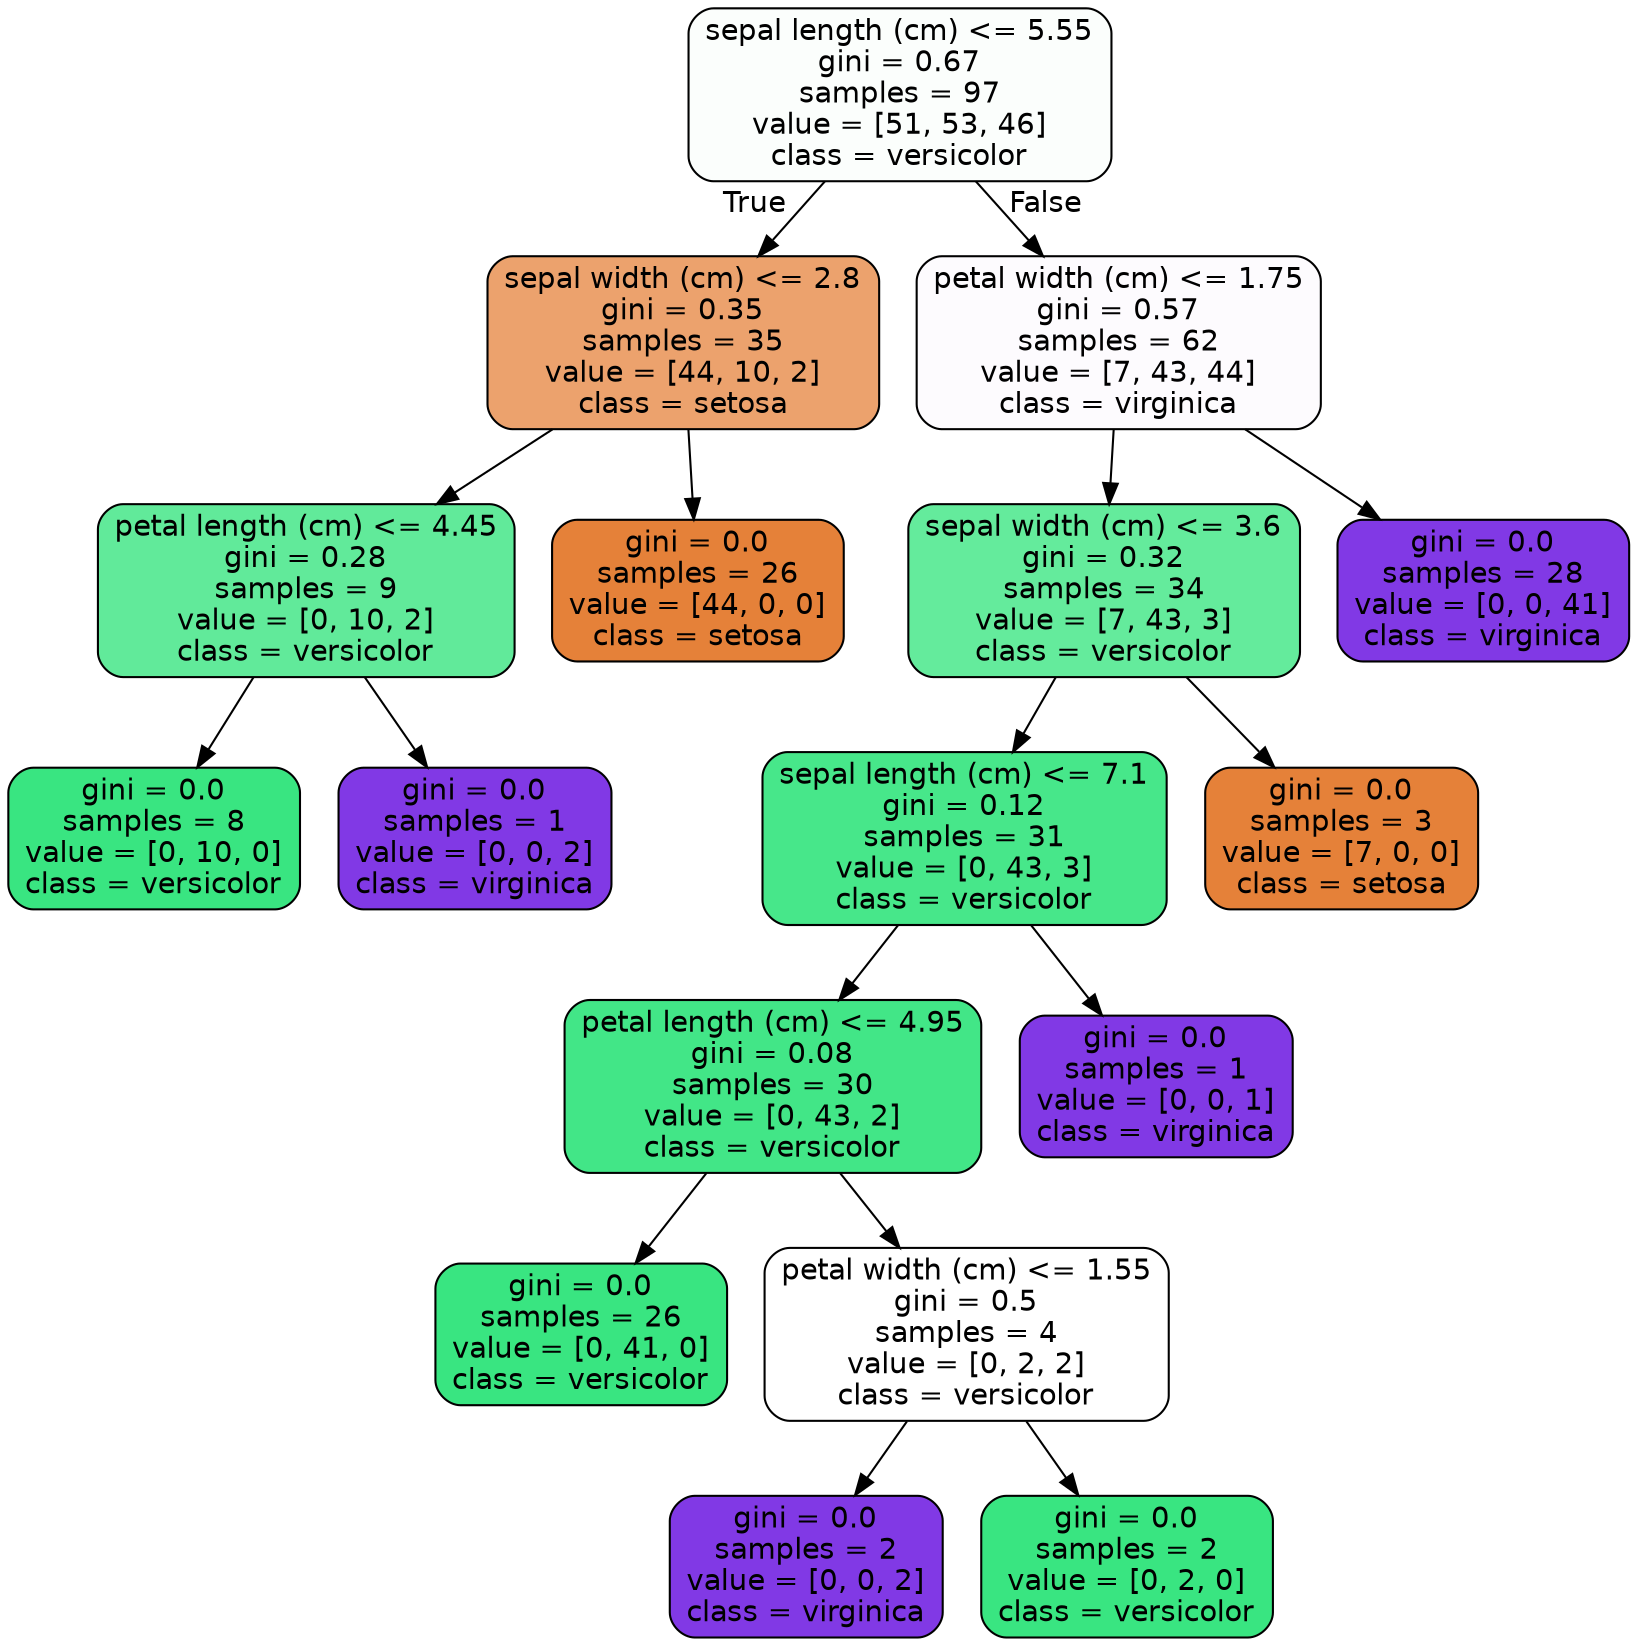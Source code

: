 digraph Tree {
node [shape=box, style="filled, rounded", color="black", fontname="helvetica"] ;
edge [fontname="helvetica"] ;
0 [label="sepal length (cm) <= 5.55\ngini = 0.67\nsamples = 97\nvalue = [51, 53, 46]\nclass = versicolor", fillcolor="#fbfefc"] ;
1 [label="sepal width (cm) <= 2.8\ngini = 0.35\nsamples = 35\nvalue = [44, 10, 2]\nclass = setosa", fillcolor="#eca26d"] ;
0 -> 1 [labeldistance=2.5, labelangle=45, headlabel="True"] ;
2 [label="petal length (cm) <= 4.45\ngini = 0.28\nsamples = 9\nvalue = [0, 10, 2]\nclass = versicolor", fillcolor="#61ea9a"] ;
1 -> 2 ;
3 [label="gini = 0.0\nsamples = 8\nvalue = [0, 10, 0]\nclass = versicolor", fillcolor="#39e581"] ;
2 -> 3 ;
4 [label="gini = 0.0\nsamples = 1\nvalue = [0, 0, 2]\nclass = virginica", fillcolor="#8139e5"] ;
2 -> 4 ;
5 [label="gini = 0.0\nsamples = 26\nvalue = [44, 0, 0]\nclass = setosa", fillcolor="#e58139"] ;
1 -> 5 ;
6 [label="petal width (cm) <= 1.75\ngini = 0.57\nsamples = 62\nvalue = [7, 43, 44]\nclass = virginica", fillcolor="#fdfbfe"] ;
0 -> 6 [labeldistance=2.5, labelangle=-45, headlabel="False"] ;
7 [label="sepal width (cm) <= 3.6\ngini = 0.32\nsamples = 34\nvalue = [7, 43, 3]\nclass = versicolor", fillcolor="#64eb9c"] ;
6 -> 7 ;
8 [label="sepal length (cm) <= 7.1\ngini = 0.12\nsamples = 31\nvalue = [0, 43, 3]\nclass = versicolor", fillcolor="#47e78a"] ;
7 -> 8 ;
9 [label="petal length (cm) <= 4.95\ngini = 0.08\nsamples = 30\nvalue = [0, 43, 2]\nclass = versicolor", fillcolor="#42e687"] ;
8 -> 9 ;
10 [label="gini = 0.0\nsamples = 26\nvalue = [0, 41, 0]\nclass = versicolor", fillcolor="#39e581"] ;
9 -> 10 ;
11 [label="petal width (cm) <= 1.55\ngini = 0.5\nsamples = 4\nvalue = [0, 2, 2]\nclass = versicolor", fillcolor="#ffffff"] ;
9 -> 11 ;
12 [label="gini = 0.0\nsamples = 2\nvalue = [0, 0, 2]\nclass = virginica", fillcolor="#8139e5"] ;
11 -> 12 ;
13 [label="gini = 0.0\nsamples = 2\nvalue = [0, 2, 0]\nclass = versicolor", fillcolor="#39e581"] ;
11 -> 13 ;
14 [label="gini = 0.0\nsamples = 1\nvalue = [0, 0, 1]\nclass = virginica", fillcolor="#8139e5"] ;
8 -> 14 ;
15 [label="gini = 0.0\nsamples = 3\nvalue = [7, 0, 0]\nclass = setosa", fillcolor="#e58139"] ;
7 -> 15 ;
16 [label="gini = 0.0\nsamples = 28\nvalue = [0, 0, 41]\nclass = virginica", fillcolor="#8139e5"] ;
6 -> 16 ;
}